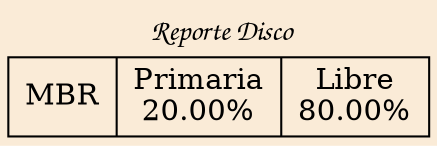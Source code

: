 digraph grid {bgcolor="antiquewhite" fontname="Comic Sans MS " label=" Reporte Disco"Alayout=dot labelloc = "t"edge [weigth=1000 style=dashed color=red4 dir = "both" arrowtail="open" arrowhead="open"]node[shape=record, color=black]a0[label="MBR|Primaria\n20.00%\n|Libre\n80.00%\n"];
}